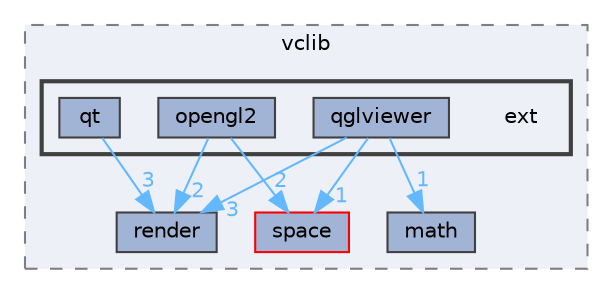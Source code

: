 digraph "/home/runner/work/vclib/vclib/include/vclib/ext"
{
 // LATEX_PDF_SIZE
  bgcolor="transparent";
  edge [fontname=Helvetica,fontsize=10,labelfontname=Helvetica,labelfontsize=10];
  node [fontname=Helvetica,fontsize=10,shape=box,height=0.2,width=0.4];
  compound=true
  subgraph clusterdir_d2fdbf172f8ae9790b339bfcb66b3af7 {
    graph [ bgcolor="#edf0f7", pencolor="grey50", label="vclib", fontname=Helvetica,fontsize=10 style="filled,dashed", URL="dir_d2fdbf172f8ae9790b339bfcb66b3af7.html",tooltip=""]
  dir_ac13f8d0e4c4711875d55e5233324ce2 [label="render", fillcolor="#a2b4d6", color="grey25", style="filled", URL="dir_ac13f8d0e4c4711875d55e5233324ce2.html",tooltip=""];
  dir_f5c67e0d94465501863c6ccee7fad822 [label="space", fillcolor="#a2b4d6", color="red", style="filled", URL="dir_f5c67e0d94465501863c6ccee7fad822.html",tooltip=""];
  dir_96ccdd9de2e0c21b924c5a2b723ad6a0 [label="math", fillcolor="#a2b4d6", color="grey25", style="filled", URL="dir_96ccdd9de2e0c21b924c5a2b723ad6a0.html",tooltip=""];
  subgraph clusterdir_26aa4e13160f9d189845a6fb46a0a84e {
    graph [ bgcolor="#edf0f7", pencolor="grey25", label="", fontname=Helvetica,fontsize=10 style="filled,bold", URL="dir_26aa4e13160f9d189845a6fb46a0a84e.html",tooltip=""]
    dir_26aa4e13160f9d189845a6fb46a0a84e [shape=plaintext, label="ext"];
  dir_486b5747c27fee5b7b8b46f46022eada [label="opengl2", fillcolor="#a2b4d6", color="grey25", style="filled", URL="dir_486b5747c27fee5b7b8b46f46022eada.html",tooltip=""];
  dir_65ccfae29d60b1044618ff236687034c [label="qglviewer", fillcolor="#a2b4d6", color="grey25", style="filled", URL="dir_65ccfae29d60b1044618ff236687034c.html",tooltip=""];
  dir_df4050507caf168b359e45c5d7c09921 [label="qt", fillcolor="#a2b4d6", color="grey25", style="filled", URL="dir_df4050507caf168b359e45c5d7c09921.html",tooltip=""];
  }
  }
  dir_486b5747c27fee5b7b8b46f46022eada->dir_ac13f8d0e4c4711875d55e5233324ce2 [headlabel="2", labeldistance=1.5 headhref="dir_000040_000047.html" color="steelblue1" fontcolor="steelblue1"];
  dir_486b5747c27fee5b7b8b46f46022eada->dir_f5c67e0d94465501863c6ccee7fad822 [headlabel="2", labeldistance=1.5 headhref="dir_000040_000051.html" color="steelblue1" fontcolor="steelblue1"];
  dir_65ccfae29d60b1044618ff236687034c->dir_96ccdd9de2e0c21b924c5a2b723ad6a0 [headlabel="1", labeldistance=1.5 headhref="dir_000044_000031.html" color="steelblue1" fontcolor="steelblue1"];
  dir_65ccfae29d60b1044618ff236687034c->dir_ac13f8d0e4c4711875d55e5233324ce2 [headlabel="3", labeldistance=1.5 headhref="dir_000044_000047.html" color="steelblue1" fontcolor="steelblue1"];
  dir_65ccfae29d60b1044618ff236687034c->dir_f5c67e0d94465501863c6ccee7fad822 [headlabel="1", labeldistance=1.5 headhref="dir_000044_000051.html" color="steelblue1" fontcolor="steelblue1"];
  dir_df4050507caf168b359e45c5d7c09921->dir_ac13f8d0e4c4711875d55e5233324ce2 [headlabel="3", labeldistance=1.5 headhref="dir_000045_000047.html" color="steelblue1" fontcolor="steelblue1"];
}
